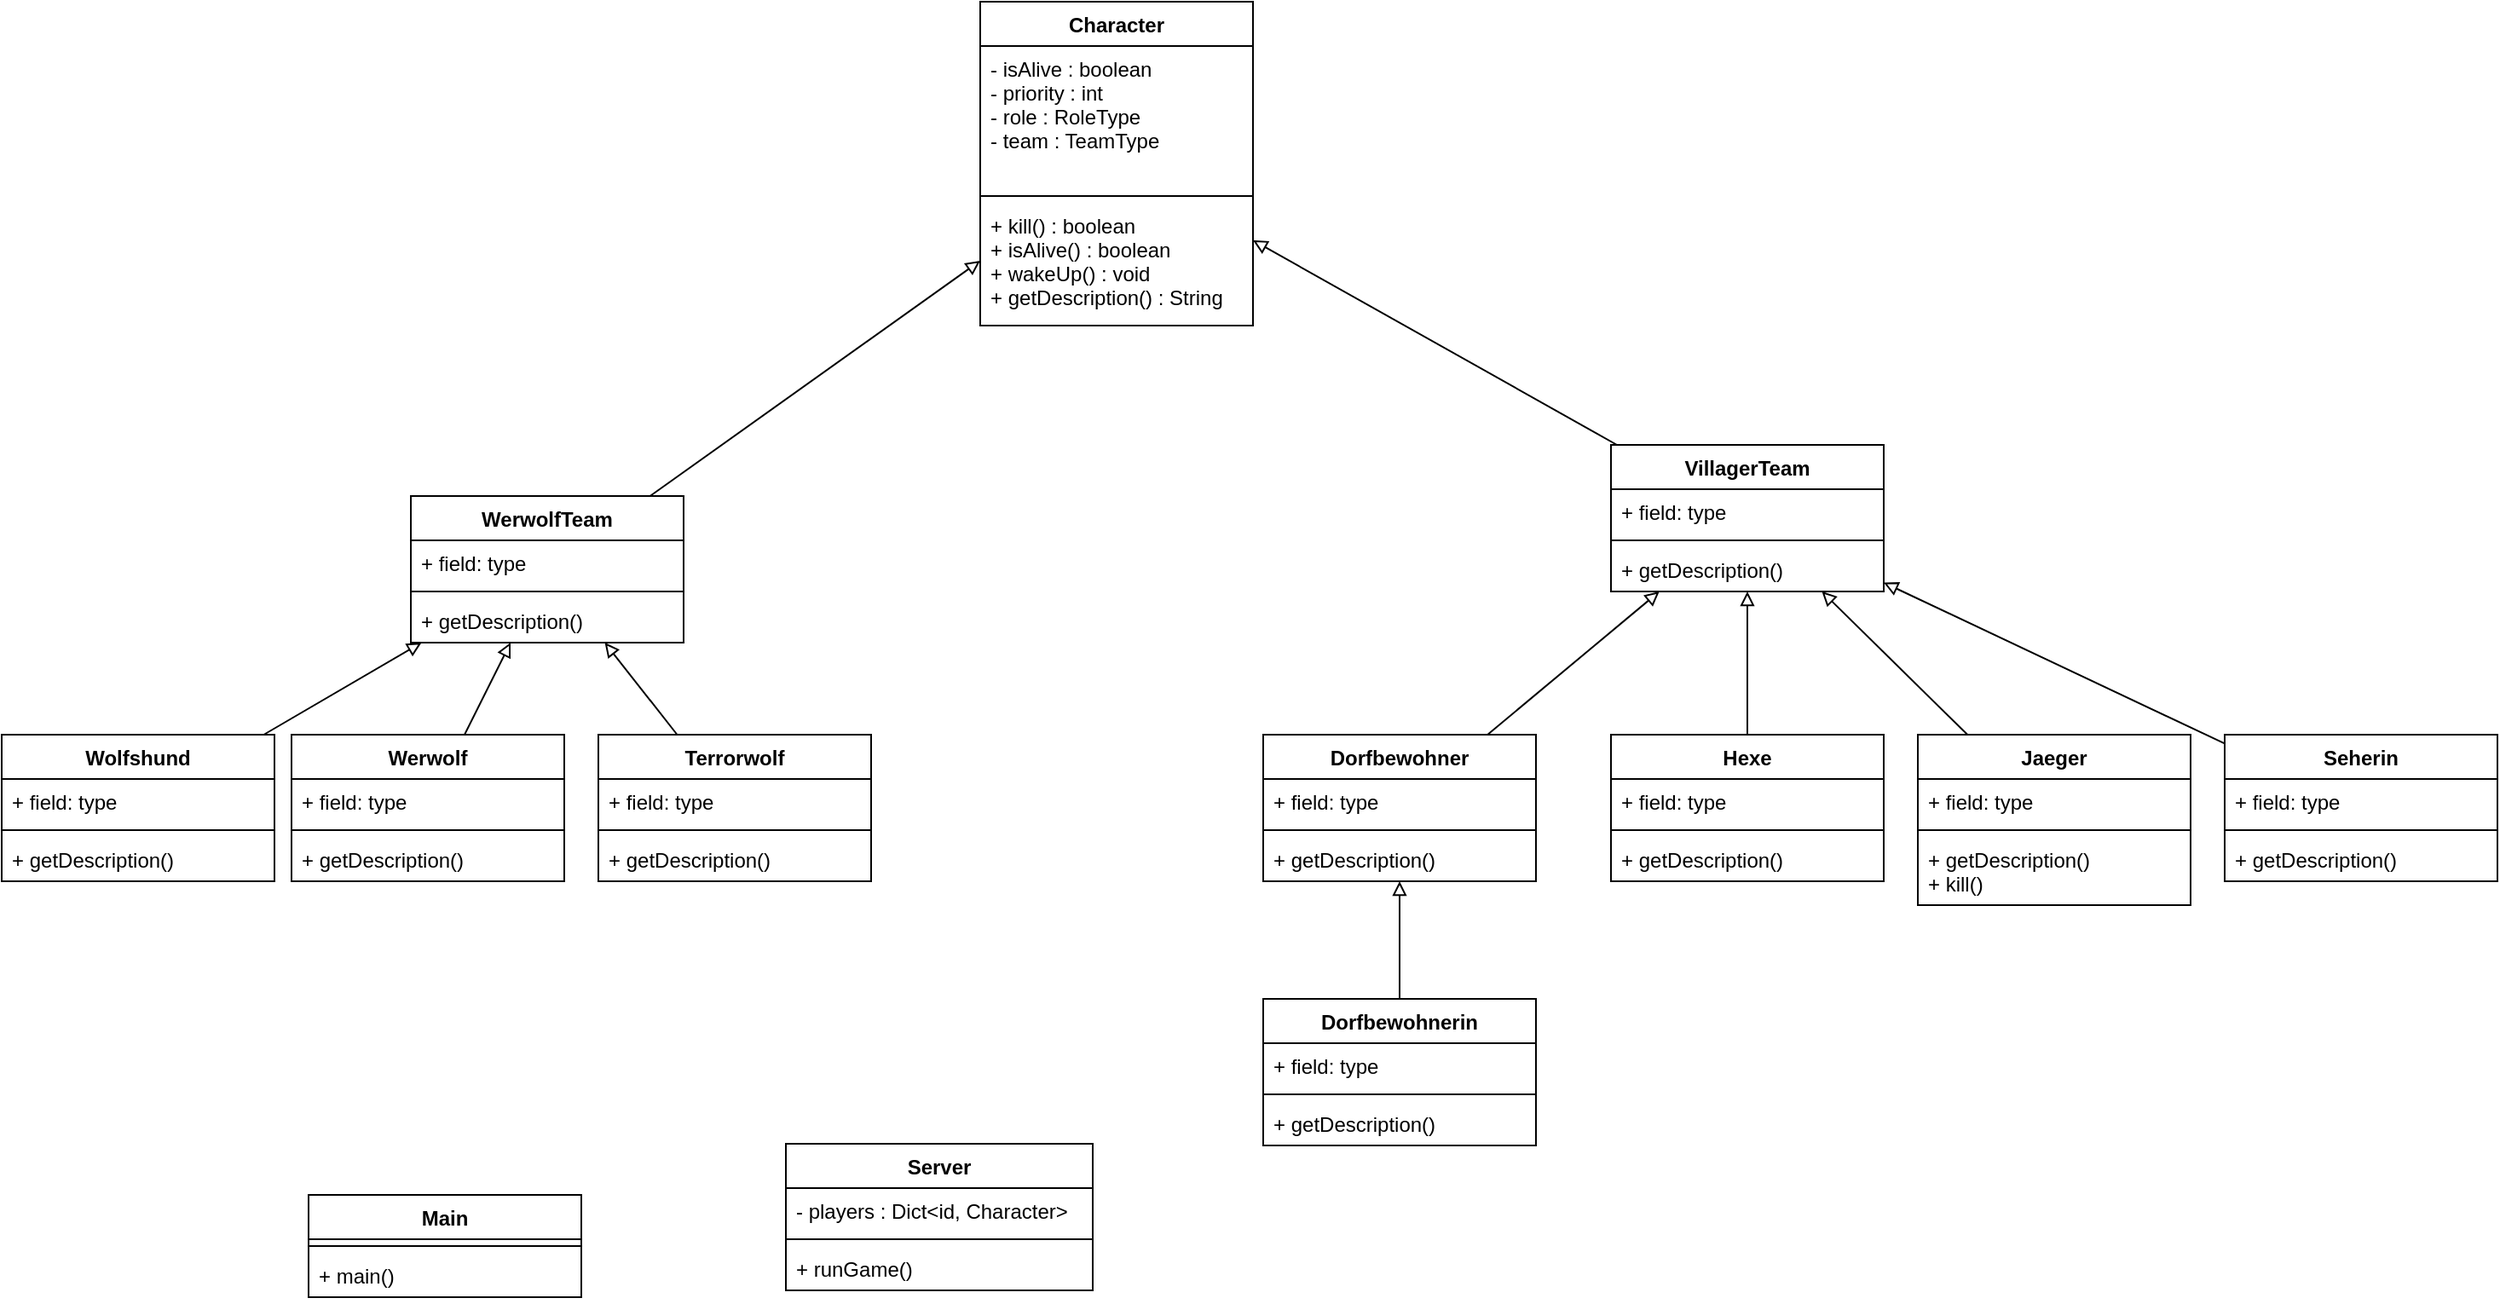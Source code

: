<mxfile version="13.6.2" type="device"><diagram id="C5RBs43oDa-KdzZeNtuy" name="Page-1"><mxGraphModel dx="2249" dy="860" grid="1" gridSize="10" guides="1" tooltips="1" connect="1" arrows="1" fold="1" page="1" pageScale="1" pageWidth="827" pageHeight="1169" math="0" shadow="0"><root><mxCell id="WIyWlLk6GJQsqaUBKTNV-0"/><mxCell id="WIyWlLk6GJQsqaUBKTNV-1" parent="WIyWlLk6GJQsqaUBKTNV-0"/><mxCell id="kg6z-A2K6grcXSJAog_M-4" value="WerwolfTeam" style="swimlane;fontStyle=1;align=center;verticalAlign=top;childLayout=stackLayout;horizontal=1;startSize=26;horizontalStack=0;resizeParent=1;resizeParentMax=0;resizeLast=0;collapsible=1;marginBottom=0;" vertex="1" parent="WIyWlLk6GJQsqaUBKTNV-1"><mxGeometry x="80" y="290" width="160" height="86" as="geometry"/></mxCell><mxCell id="kg6z-A2K6grcXSJAog_M-5" value="+ field: type" style="text;strokeColor=none;fillColor=none;align=left;verticalAlign=top;spacingLeft=4;spacingRight=4;overflow=hidden;rotatable=0;points=[[0,0.5],[1,0.5]];portConstraint=eastwest;" vertex="1" parent="kg6z-A2K6grcXSJAog_M-4"><mxGeometry y="26" width="160" height="26" as="geometry"/></mxCell><mxCell id="kg6z-A2K6grcXSJAog_M-6" value="" style="line;strokeWidth=1;fillColor=none;align=left;verticalAlign=middle;spacingTop=-1;spacingLeft=3;spacingRight=3;rotatable=0;labelPosition=right;points=[];portConstraint=eastwest;" vertex="1" parent="kg6z-A2K6grcXSJAog_M-4"><mxGeometry y="52" width="160" height="8" as="geometry"/></mxCell><mxCell id="kg6z-A2K6grcXSJAog_M-7" value="+ getDescription()" style="text;strokeColor=none;fillColor=none;align=left;verticalAlign=top;spacingLeft=4;spacingRight=4;overflow=hidden;rotatable=0;points=[[0,0.5],[1,0.5]];portConstraint=eastwest;" vertex="1" parent="kg6z-A2K6grcXSJAog_M-4"><mxGeometry y="60" width="160" height="26" as="geometry"/></mxCell><mxCell id="kg6z-A2K6grcXSJAog_M-32" value="" style="endArrow=block;startArrow=none;endFill=0;startFill=0;html=1;" edge="1" parent="WIyWlLk6GJQsqaUBKTNV-1" source="kg6z-A2K6grcXSJAog_M-12" target="kg6z-A2K6grcXSJAog_M-8"><mxGeometry width="160" relative="1" as="geometry"><mxPoint x="594" y="290" as="sourcePoint"/><mxPoint x="754" y="290" as="targetPoint"/></mxGeometry></mxCell><mxCell id="kg6z-A2K6grcXSJAog_M-33" value="" style="endArrow=block;startArrow=none;endFill=0;startFill=0;html=1;" edge="1" parent="WIyWlLk6GJQsqaUBKTNV-1" source="kg6z-A2K6grcXSJAog_M-16" target="kg6z-A2K6grcXSJAog_M-12"><mxGeometry width="160" relative="1" as="geometry"><mxPoint x="584" y="446.243" as="sourcePoint"/><mxPoint x="794" y="349.757" as="targetPoint"/></mxGeometry></mxCell><mxCell id="kg6z-A2K6grcXSJAog_M-34" value="" style="endArrow=block;startArrow=none;endFill=0;startFill=0;html=1;" edge="1" parent="WIyWlLk6GJQsqaUBKTNV-1" source="kg6z-A2K6grcXSJAog_M-20" target="kg6z-A2K6grcXSJAog_M-8"><mxGeometry width="160" relative="1" as="geometry"><mxPoint x="594" y="456.243" as="sourcePoint"/><mxPoint x="804" y="359.757" as="targetPoint"/></mxGeometry></mxCell><mxCell id="kg6z-A2K6grcXSJAog_M-35" value="" style="endArrow=block;startArrow=none;endFill=0;startFill=0;html=1;" edge="1" parent="WIyWlLk6GJQsqaUBKTNV-1" source="kg6z-A2K6grcXSJAog_M-24" target="kg6z-A2K6grcXSJAog_M-8"><mxGeometry width="160" relative="1" as="geometry"><mxPoint x="604" y="466.243" as="sourcePoint"/><mxPoint x="814" y="369.757" as="targetPoint"/></mxGeometry></mxCell><mxCell id="kg6z-A2K6grcXSJAog_M-36" value="" style="endArrow=block;startArrow=none;endFill=0;startFill=0;html=1;" edge="1" parent="WIyWlLk6GJQsqaUBKTNV-1" source="kg6z-A2K6grcXSJAog_M-28" target="kg6z-A2K6grcXSJAog_M-8"><mxGeometry width="160" relative="1" as="geometry"><mxPoint x="614" y="476.243" as="sourcePoint"/><mxPoint x="824" y="379.757" as="targetPoint"/></mxGeometry></mxCell><mxCell id="kg6z-A2K6grcXSJAog_M-20" value="Hexe" style="swimlane;fontStyle=1;align=center;verticalAlign=top;childLayout=stackLayout;horizontal=1;startSize=26;horizontalStack=0;resizeParent=1;resizeParentMax=0;resizeLast=0;collapsible=1;marginBottom=0;" vertex="1" parent="WIyWlLk6GJQsqaUBKTNV-1"><mxGeometry x="784" y="430" width="160" height="86" as="geometry"/></mxCell><mxCell id="kg6z-A2K6grcXSJAog_M-21" value="+ field: type" style="text;strokeColor=none;fillColor=none;align=left;verticalAlign=top;spacingLeft=4;spacingRight=4;overflow=hidden;rotatable=0;points=[[0,0.5],[1,0.5]];portConstraint=eastwest;" vertex="1" parent="kg6z-A2K6grcXSJAog_M-20"><mxGeometry y="26" width="160" height="26" as="geometry"/></mxCell><mxCell id="kg6z-A2K6grcXSJAog_M-22" value="" style="line;strokeWidth=1;fillColor=none;align=left;verticalAlign=middle;spacingTop=-1;spacingLeft=3;spacingRight=3;rotatable=0;labelPosition=right;points=[];portConstraint=eastwest;" vertex="1" parent="kg6z-A2K6grcXSJAog_M-20"><mxGeometry y="52" width="160" height="8" as="geometry"/></mxCell><mxCell id="kg6z-A2K6grcXSJAog_M-23" value="+ getDescription()" style="text;strokeColor=none;fillColor=none;align=left;verticalAlign=top;spacingLeft=4;spacingRight=4;overflow=hidden;rotatable=0;points=[[0,0.5],[1,0.5]];portConstraint=eastwest;" vertex="1" parent="kg6z-A2K6grcXSJAog_M-20"><mxGeometry y="60" width="160" height="26" as="geometry"/></mxCell><mxCell id="kg6z-A2K6grcXSJAog_M-24" value="Jaeger" style="swimlane;fontStyle=1;align=center;verticalAlign=top;childLayout=stackLayout;horizontal=1;startSize=26;horizontalStack=0;resizeParent=1;resizeParentMax=0;resizeLast=0;collapsible=1;marginBottom=0;" vertex="1" parent="WIyWlLk6GJQsqaUBKTNV-1"><mxGeometry x="964" y="430" width="160" height="100" as="geometry"/></mxCell><mxCell id="kg6z-A2K6grcXSJAog_M-25" value="+ field: type" style="text;strokeColor=none;fillColor=none;align=left;verticalAlign=top;spacingLeft=4;spacingRight=4;overflow=hidden;rotatable=0;points=[[0,0.5],[1,0.5]];portConstraint=eastwest;" vertex="1" parent="kg6z-A2K6grcXSJAog_M-24"><mxGeometry y="26" width="160" height="26" as="geometry"/></mxCell><mxCell id="kg6z-A2K6grcXSJAog_M-26" value="" style="line;strokeWidth=1;fillColor=none;align=left;verticalAlign=middle;spacingTop=-1;spacingLeft=3;spacingRight=3;rotatable=0;labelPosition=right;points=[];portConstraint=eastwest;" vertex="1" parent="kg6z-A2K6grcXSJAog_M-24"><mxGeometry y="52" width="160" height="8" as="geometry"/></mxCell><mxCell id="kg6z-A2K6grcXSJAog_M-27" value="+ getDescription()&#10;+ kill()" style="text;strokeColor=none;fillColor=none;align=left;verticalAlign=top;spacingLeft=4;spacingRight=4;overflow=hidden;rotatable=0;points=[[0,0.5],[1,0.5]];portConstraint=eastwest;" vertex="1" parent="kg6z-A2K6grcXSJAog_M-24"><mxGeometry y="60" width="160" height="40" as="geometry"/></mxCell><mxCell id="kg6z-A2K6grcXSJAog_M-28" value="Seherin" style="swimlane;fontStyle=1;align=center;verticalAlign=top;childLayout=stackLayout;horizontal=1;startSize=26;horizontalStack=0;resizeParent=1;resizeParentMax=0;resizeLast=0;collapsible=1;marginBottom=0;" vertex="1" parent="WIyWlLk6GJQsqaUBKTNV-1"><mxGeometry x="1144" y="430" width="160" height="86" as="geometry"/></mxCell><mxCell id="kg6z-A2K6grcXSJAog_M-29" value="+ field: type" style="text;strokeColor=none;fillColor=none;align=left;verticalAlign=top;spacingLeft=4;spacingRight=4;overflow=hidden;rotatable=0;points=[[0,0.5],[1,0.5]];portConstraint=eastwest;" vertex="1" parent="kg6z-A2K6grcXSJAog_M-28"><mxGeometry y="26" width="160" height="26" as="geometry"/></mxCell><mxCell id="kg6z-A2K6grcXSJAog_M-30" value="" style="line;strokeWidth=1;fillColor=none;align=left;verticalAlign=middle;spacingTop=-1;spacingLeft=3;spacingRight=3;rotatable=0;labelPosition=right;points=[];portConstraint=eastwest;" vertex="1" parent="kg6z-A2K6grcXSJAog_M-28"><mxGeometry y="52" width="160" height="8" as="geometry"/></mxCell><mxCell id="kg6z-A2K6grcXSJAog_M-31" value="+ getDescription()" style="text;strokeColor=none;fillColor=none;align=left;verticalAlign=top;spacingLeft=4;spacingRight=4;overflow=hidden;rotatable=0;points=[[0,0.5],[1,0.5]];portConstraint=eastwest;" vertex="1" parent="kg6z-A2K6grcXSJAog_M-28"><mxGeometry y="60" width="160" height="26" as="geometry"/></mxCell><mxCell id="kg6z-A2K6grcXSJAog_M-8" value="VillagerTeam" style="swimlane;fontStyle=1;align=center;verticalAlign=top;childLayout=stackLayout;horizontal=1;startSize=26;horizontalStack=0;resizeParent=1;resizeParentMax=0;resizeLast=0;collapsible=1;marginBottom=0;" vertex="1" parent="WIyWlLk6GJQsqaUBKTNV-1"><mxGeometry x="784" y="260" width="160" height="86" as="geometry"/></mxCell><mxCell id="kg6z-A2K6grcXSJAog_M-9" value="+ field: type" style="text;strokeColor=none;fillColor=none;align=left;verticalAlign=top;spacingLeft=4;spacingRight=4;overflow=hidden;rotatable=0;points=[[0,0.5],[1,0.5]];portConstraint=eastwest;" vertex="1" parent="kg6z-A2K6grcXSJAog_M-8"><mxGeometry y="26" width="160" height="26" as="geometry"/></mxCell><mxCell id="kg6z-A2K6grcXSJAog_M-10" value="" style="line;strokeWidth=1;fillColor=none;align=left;verticalAlign=middle;spacingTop=-1;spacingLeft=3;spacingRight=3;rotatable=0;labelPosition=right;points=[];portConstraint=eastwest;" vertex="1" parent="kg6z-A2K6grcXSJAog_M-8"><mxGeometry y="52" width="160" height="8" as="geometry"/></mxCell><mxCell id="kg6z-A2K6grcXSJAog_M-11" value="+ getDescription()" style="text;strokeColor=none;fillColor=none;align=left;verticalAlign=top;spacingLeft=4;spacingRight=4;overflow=hidden;rotatable=0;points=[[0,0.5],[1,0.5]];portConstraint=eastwest;" vertex="1" parent="kg6z-A2K6grcXSJAog_M-8"><mxGeometry y="60" width="160" height="26" as="geometry"/></mxCell><mxCell id="kg6z-A2K6grcXSJAog_M-37" value="Werwolf" style="swimlane;fontStyle=1;align=center;verticalAlign=top;childLayout=stackLayout;horizontal=1;startSize=26;horizontalStack=0;resizeParent=1;resizeParentMax=0;resizeLast=0;collapsible=1;marginBottom=0;" vertex="1" parent="WIyWlLk6GJQsqaUBKTNV-1"><mxGeometry x="10" y="430" width="160" height="86" as="geometry"/></mxCell><mxCell id="kg6z-A2K6grcXSJAog_M-38" value="+ field: type" style="text;strokeColor=none;fillColor=none;align=left;verticalAlign=top;spacingLeft=4;spacingRight=4;overflow=hidden;rotatable=0;points=[[0,0.5],[1,0.5]];portConstraint=eastwest;" vertex="1" parent="kg6z-A2K6grcXSJAog_M-37"><mxGeometry y="26" width="160" height="26" as="geometry"/></mxCell><mxCell id="kg6z-A2K6grcXSJAog_M-39" value="" style="line;strokeWidth=1;fillColor=none;align=left;verticalAlign=middle;spacingTop=-1;spacingLeft=3;spacingRight=3;rotatable=0;labelPosition=right;points=[];portConstraint=eastwest;" vertex="1" parent="kg6z-A2K6grcXSJAog_M-37"><mxGeometry y="52" width="160" height="8" as="geometry"/></mxCell><mxCell id="kg6z-A2K6grcXSJAog_M-40" value="+ getDescription()" style="text;strokeColor=none;fillColor=none;align=left;verticalAlign=top;spacingLeft=4;spacingRight=4;overflow=hidden;rotatable=0;points=[[0,0.5],[1,0.5]];portConstraint=eastwest;" vertex="1" parent="kg6z-A2K6grcXSJAog_M-37"><mxGeometry y="60" width="160" height="26" as="geometry"/></mxCell><mxCell id="kg6z-A2K6grcXSJAog_M-41" value="Terrorwolf" style="swimlane;fontStyle=1;align=center;verticalAlign=top;childLayout=stackLayout;horizontal=1;startSize=26;horizontalStack=0;resizeParent=1;resizeParentMax=0;resizeLast=0;collapsible=1;marginBottom=0;" vertex="1" parent="WIyWlLk6GJQsqaUBKTNV-1"><mxGeometry x="190" y="430" width="160" height="86" as="geometry"/></mxCell><mxCell id="kg6z-A2K6grcXSJAog_M-42" value="+ field: type" style="text;strokeColor=none;fillColor=none;align=left;verticalAlign=top;spacingLeft=4;spacingRight=4;overflow=hidden;rotatable=0;points=[[0,0.5],[1,0.5]];portConstraint=eastwest;" vertex="1" parent="kg6z-A2K6grcXSJAog_M-41"><mxGeometry y="26" width="160" height="26" as="geometry"/></mxCell><mxCell id="kg6z-A2K6grcXSJAog_M-43" value="" style="line;strokeWidth=1;fillColor=none;align=left;verticalAlign=middle;spacingTop=-1;spacingLeft=3;spacingRight=3;rotatable=0;labelPosition=right;points=[];portConstraint=eastwest;" vertex="1" parent="kg6z-A2K6grcXSJAog_M-41"><mxGeometry y="52" width="160" height="8" as="geometry"/></mxCell><mxCell id="kg6z-A2K6grcXSJAog_M-44" value="+ getDescription()" style="text;strokeColor=none;fillColor=none;align=left;verticalAlign=top;spacingLeft=4;spacingRight=4;overflow=hidden;rotatable=0;points=[[0,0.5],[1,0.5]];portConstraint=eastwest;" vertex="1" parent="kg6z-A2K6grcXSJAog_M-41"><mxGeometry y="60" width="160" height="26" as="geometry"/></mxCell><mxCell id="kg6z-A2K6grcXSJAog_M-45" value="Wolfshund" style="swimlane;fontStyle=1;align=center;verticalAlign=top;childLayout=stackLayout;horizontal=1;startSize=26;horizontalStack=0;resizeParent=1;resizeParentMax=0;resizeLast=0;collapsible=1;marginBottom=0;" vertex="1" parent="WIyWlLk6GJQsqaUBKTNV-1"><mxGeometry x="-160" y="430" width="160" height="86" as="geometry"/></mxCell><mxCell id="kg6z-A2K6grcXSJAog_M-46" value="+ field: type" style="text;strokeColor=none;fillColor=none;align=left;verticalAlign=top;spacingLeft=4;spacingRight=4;overflow=hidden;rotatable=0;points=[[0,0.5],[1,0.5]];portConstraint=eastwest;" vertex="1" parent="kg6z-A2K6grcXSJAog_M-45"><mxGeometry y="26" width="160" height="26" as="geometry"/></mxCell><mxCell id="kg6z-A2K6grcXSJAog_M-47" value="" style="line;strokeWidth=1;fillColor=none;align=left;verticalAlign=middle;spacingTop=-1;spacingLeft=3;spacingRight=3;rotatable=0;labelPosition=right;points=[];portConstraint=eastwest;" vertex="1" parent="kg6z-A2K6grcXSJAog_M-45"><mxGeometry y="52" width="160" height="8" as="geometry"/></mxCell><mxCell id="kg6z-A2K6grcXSJAog_M-48" value="+ getDescription()" style="text;strokeColor=none;fillColor=none;align=left;verticalAlign=top;spacingLeft=4;spacingRight=4;overflow=hidden;rotatable=0;points=[[0,0.5],[1,0.5]];portConstraint=eastwest;" vertex="1" parent="kg6z-A2K6grcXSJAog_M-45"><mxGeometry y="60" width="160" height="26" as="geometry"/></mxCell><mxCell id="kg6z-A2K6grcXSJAog_M-49" value="" style="endArrow=block;startArrow=none;endFill=0;startFill=0;html=1;" edge="1" parent="WIyWlLk6GJQsqaUBKTNV-1" source="kg6z-A2K6grcXSJAog_M-45" target="kg6z-A2K6grcXSJAog_M-4"><mxGeometry width="160" relative="1" as="geometry"><mxPoint x="584" y="446.243" as="sourcePoint"/><mxPoint x="794" y="349.757" as="targetPoint"/></mxGeometry></mxCell><mxCell id="kg6z-A2K6grcXSJAog_M-50" value="" style="endArrow=block;startArrow=none;endFill=0;startFill=0;html=1;" edge="1" parent="WIyWlLk6GJQsqaUBKTNV-1" source="kg6z-A2K6grcXSJAog_M-37" target="kg6z-A2K6grcXSJAog_M-4"><mxGeometry width="160" relative="1" as="geometry"><mxPoint x="3.714" y="440" as="sourcePoint"/><mxPoint x="96.286" y="386" as="targetPoint"/></mxGeometry></mxCell><mxCell id="kg6z-A2K6grcXSJAog_M-51" value="" style="endArrow=block;startArrow=none;endFill=0;startFill=0;html=1;" edge="1" parent="WIyWlLk6GJQsqaUBKTNV-1" source="kg6z-A2K6grcXSJAog_M-41" target="kg6z-A2K6grcXSJAog_M-4"><mxGeometry width="160" relative="1" as="geometry"><mxPoint x="121.5" y="440" as="sourcePoint"/><mxPoint x="148.5" y="386" as="targetPoint"/></mxGeometry></mxCell><mxCell id="kg6z-A2K6grcXSJAog_M-52" value="" style="endArrow=block;startArrow=none;endFill=0;startFill=0;html=1;" edge="1" parent="WIyWlLk6GJQsqaUBKTNV-1" source="kg6z-A2K6grcXSJAog_M-4" target="kg6z-A2K6grcXSJAog_M-0"><mxGeometry width="160" relative="1" as="geometry"><mxPoint x="246.214" y="440" as="sourcePoint"/><mxPoint x="203.786" y="386" as="targetPoint"/></mxGeometry></mxCell><mxCell id="kg6z-A2K6grcXSJAog_M-53" value="" style="endArrow=block;startArrow=none;endFill=0;startFill=0;html=1;" edge="1" parent="WIyWlLk6GJQsqaUBKTNV-1" source="kg6z-A2K6grcXSJAog_M-8" target="kg6z-A2K6grcXSJAog_M-0"><mxGeometry width="160" relative="1" as="geometry"><mxPoint x="215.606" y="300" as="sourcePoint"/><mxPoint x="300" y="220.429" as="targetPoint"/></mxGeometry></mxCell><mxCell id="kg6z-A2K6grcXSJAog_M-0" value="Character" style="swimlane;fontStyle=1;align=center;verticalAlign=top;childLayout=stackLayout;horizontal=1;startSize=26;horizontalStack=0;resizeParent=1;resizeParentMax=0;resizeLast=0;collapsible=1;marginBottom=0;" vertex="1" parent="WIyWlLk6GJQsqaUBKTNV-1"><mxGeometry x="414" width="160" height="190" as="geometry"/></mxCell><mxCell id="kg6z-A2K6grcXSJAog_M-1" value="- isAlive : boolean&#10;- priority : int&#10;- role : RoleType&#10;- team : TeamType" style="text;strokeColor=none;fillColor=none;align=left;verticalAlign=top;spacingLeft=4;spacingRight=4;overflow=hidden;rotatable=0;points=[[0,0.5],[1,0.5]];portConstraint=eastwest;" vertex="1" parent="kg6z-A2K6grcXSJAog_M-0"><mxGeometry y="26" width="160" height="84" as="geometry"/></mxCell><mxCell id="kg6z-A2K6grcXSJAog_M-2" value="" style="line;strokeWidth=1;fillColor=none;align=left;verticalAlign=middle;spacingTop=-1;spacingLeft=3;spacingRight=3;rotatable=0;labelPosition=right;points=[];portConstraint=eastwest;" vertex="1" parent="kg6z-A2K6grcXSJAog_M-0"><mxGeometry y="110" width="160" height="8" as="geometry"/></mxCell><mxCell id="kg6z-A2K6grcXSJAog_M-3" value="+ kill() : boolean&#10;+ isAlive() : boolean&#10;+ wakeUp() : void&#10;+ getDescription() : String" style="text;strokeColor=none;fillColor=none;align=left;verticalAlign=top;spacingLeft=4;spacingRight=4;overflow=hidden;rotatable=0;points=[[0,0.5],[1,0.5]];portConstraint=eastwest;" vertex="1" parent="kg6z-A2K6grcXSJAog_M-0"><mxGeometry y="118" width="160" height="72" as="geometry"/></mxCell><mxCell id="kg6z-A2K6grcXSJAog_M-54" value="Main" style="swimlane;fontStyle=1;align=center;verticalAlign=top;childLayout=stackLayout;horizontal=1;startSize=26;horizontalStack=0;resizeParent=1;resizeParentMax=0;resizeLast=0;collapsible=1;marginBottom=0;" vertex="1" parent="WIyWlLk6GJQsqaUBKTNV-1"><mxGeometry x="20" y="700" width="160" height="60" as="geometry"/></mxCell><mxCell id="kg6z-A2K6grcXSJAog_M-56" value="" style="line;strokeWidth=1;fillColor=none;align=left;verticalAlign=middle;spacingTop=-1;spacingLeft=3;spacingRight=3;rotatable=0;labelPosition=right;points=[];portConstraint=eastwest;" vertex="1" parent="kg6z-A2K6grcXSJAog_M-54"><mxGeometry y="26" width="160" height="8" as="geometry"/></mxCell><mxCell id="kg6z-A2K6grcXSJAog_M-57" value="+ main()" style="text;strokeColor=none;fillColor=none;align=left;verticalAlign=top;spacingLeft=4;spacingRight=4;overflow=hidden;rotatable=0;points=[[0,0.5],[1,0.5]];portConstraint=eastwest;" vertex="1" parent="kg6z-A2K6grcXSJAog_M-54"><mxGeometry y="34" width="160" height="26" as="geometry"/></mxCell><mxCell id="kg6z-A2K6grcXSJAog_M-58" value="Server" style="swimlane;fontStyle=1;align=center;verticalAlign=top;childLayout=stackLayout;horizontal=1;startSize=26;horizontalStack=0;resizeParent=1;resizeParentMax=0;resizeLast=0;collapsible=1;marginBottom=0;" vertex="1" parent="WIyWlLk6GJQsqaUBKTNV-1"><mxGeometry x="300" y="670" width="180" height="86" as="geometry"/></mxCell><mxCell id="kg6z-A2K6grcXSJAog_M-59" value="- players : Dict&lt;id, Character&gt;" style="text;strokeColor=none;fillColor=none;align=left;verticalAlign=top;spacingLeft=4;spacingRight=4;overflow=hidden;rotatable=0;points=[[0,0.5],[1,0.5]];portConstraint=eastwest;" vertex="1" parent="kg6z-A2K6grcXSJAog_M-58"><mxGeometry y="26" width="180" height="26" as="geometry"/></mxCell><mxCell id="kg6z-A2K6grcXSJAog_M-60" value="" style="line;strokeWidth=1;fillColor=none;align=left;verticalAlign=middle;spacingTop=-1;spacingLeft=3;spacingRight=3;rotatable=0;labelPosition=right;points=[];portConstraint=eastwest;" vertex="1" parent="kg6z-A2K6grcXSJAog_M-58"><mxGeometry y="52" width="180" height="8" as="geometry"/></mxCell><mxCell id="kg6z-A2K6grcXSJAog_M-61" value="+ runGame()" style="text;strokeColor=none;fillColor=none;align=left;verticalAlign=top;spacingLeft=4;spacingRight=4;overflow=hidden;rotatable=0;points=[[0,0.5],[1,0.5]];portConstraint=eastwest;" vertex="1" parent="kg6z-A2K6grcXSJAog_M-58"><mxGeometry y="60" width="180" height="26" as="geometry"/></mxCell><mxCell id="kg6z-A2K6grcXSJAog_M-12" value="Dorfbewohner" style="swimlane;fontStyle=1;align=center;verticalAlign=top;childLayout=stackLayout;horizontal=1;startSize=26;horizontalStack=0;resizeParent=1;resizeParentMax=0;resizeLast=0;collapsible=1;marginBottom=0;" vertex="1" parent="WIyWlLk6GJQsqaUBKTNV-1"><mxGeometry x="580" y="430" width="160" height="86" as="geometry"/></mxCell><mxCell id="kg6z-A2K6grcXSJAog_M-13" value="+ field: type" style="text;strokeColor=none;fillColor=none;align=left;verticalAlign=top;spacingLeft=4;spacingRight=4;overflow=hidden;rotatable=0;points=[[0,0.5],[1,0.5]];portConstraint=eastwest;" vertex="1" parent="kg6z-A2K6grcXSJAog_M-12"><mxGeometry y="26" width="160" height="26" as="geometry"/></mxCell><mxCell id="kg6z-A2K6grcXSJAog_M-14" value="" style="line;strokeWidth=1;fillColor=none;align=left;verticalAlign=middle;spacingTop=-1;spacingLeft=3;spacingRight=3;rotatable=0;labelPosition=right;points=[];portConstraint=eastwest;" vertex="1" parent="kg6z-A2K6grcXSJAog_M-12"><mxGeometry y="52" width="160" height="8" as="geometry"/></mxCell><mxCell id="kg6z-A2K6grcXSJAog_M-15" value="+ getDescription()" style="text;strokeColor=none;fillColor=none;align=left;verticalAlign=top;spacingLeft=4;spacingRight=4;overflow=hidden;rotatable=0;points=[[0,0.5],[1,0.5]];portConstraint=eastwest;" vertex="1" parent="kg6z-A2K6grcXSJAog_M-12"><mxGeometry y="60" width="160" height="26" as="geometry"/></mxCell><mxCell id="kg6z-A2K6grcXSJAog_M-16" value="Dorfbewohnerin&#10;" style="swimlane;fontStyle=1;align=center;verticalAlign=top;childLayout=stackLayout;horizontal=1;startSize=26;horizontalStack=0;resizeParent=1;resizeParentMax=0;resizeLast=0;collapsible=1;marginBottom=0;" vertex="1" parent="WIyWlLk6GJQsqaUBKTNV-1"><mxGeometry x="580" y="585" width="160" height="86" as="geometry"/></mxCell><mxCell id="kg6z-A2K6grcXSJAog_M-17" value="+ field: type" style="text;strokeColor=none;fillColor=none;align=left;verticalAlign=top;spacingLeft=4;spacingRight=4;overflow=hidden;rotatable=0;points=[[0,0.5],[1,0.5]];portConstraint=eastwest;" vertex="1" parent="kg6z-A2K6grcXSJAog_M-16"><mxGeometry y="26" width="160" height="26" as="geometry"/></mxCell><mxCell id="kg6z-A2K6grcXSJAog_M-18" value="" style="line;strokeWidth=1;fillColor=none;align=left;verticalAlign=middle;spacingTop=-1;spacingLeft=3;spacingRight=3;rotatable=0;labelPosition=right;points=[];portConstraint=eastwest;" vertex="1" parent="kg6z-A2K6grcXSJAog_M-16"><mxGeometry y="52" width="160" height="8" as="geometry"/></mxCell><mxCell id="kg6z-A2K6grcXSJAog_M-19" value="+ getDescription()" style="text;strokeColor=none;fillColor=none;align=left;verticalAlign=top;spacingLeft=4;spacingRight=4;overflow=hidden;rotatable=0;points=[[0,0.5],[1,0.5]];portConstraint=eastwest;" vertex="1" parent="kg6z-A2K6grcXSJAog_M-16"><mxGeometry y="60" width="160" height="26" as="geometry"/></mxCell></root></mxGraphModel></diagram></mxfile>